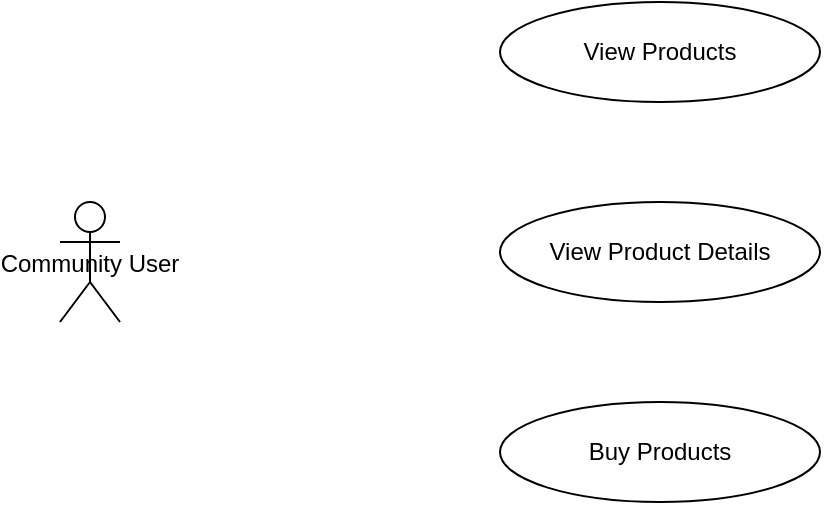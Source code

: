 <mxfile>
  <diagram name="Common User Use Cases" id="0">
    <mxGraphModel dx="1040" dy="640" grid="1" gridSize="10" guides="1" tooltips="1" connect="1" arrows="1" fold="1" page="1" pageScale="1" pageWidth="827" pageHeight="1169" math="0" shadow="0">
      <root>
        <mxCell id="0" />
        <mxCell id="1" parent="0" />
        <!-- Actor -->
        <mxCell id="2" value="Community User" style="shape=umlActor;" vertex="1" parent="1">
          <mxGeometry x="80" y="200" width="30" height="60" as="geometry" />
        </mxCell>
        <!-- Use Case: View Products -->
        <mxCell id="3" value="View Products" style="ellipse;whiteSpace=wrap;html=1;" vertex="1" parent="1">
          <mxGeometry x="300" y="100" width="160" height="50" as="geometry" />
        </mxCell>
        <!-- Use Case: View Product Details -->
        <mxCell id="4" value="View Product Details" style="ellipse;whiteSpace=wrap;html=1;" vertex="1" parent="1">
          <mxGeometry x="300" y="200" width="160" height="50" as="geometry" />
        </mxCell>
        <!-- Use Case: Buy Products -->
        <mxCell id="5" value="Buy Products" style="ellipse;whiteSpace=wrap;html=1;" vertex="1" parent="1">
          <mxGeometry x="300" y="300" width="160" height="50" as="geometry" />
        </mxCell>
        <!-- Use Case: Support Women Entrepreneurship -->
        <mxCell id="6" value="Support Women Entrepreneurship" style="ellipse;whiteSpace=wrap;html=1;" vertex
